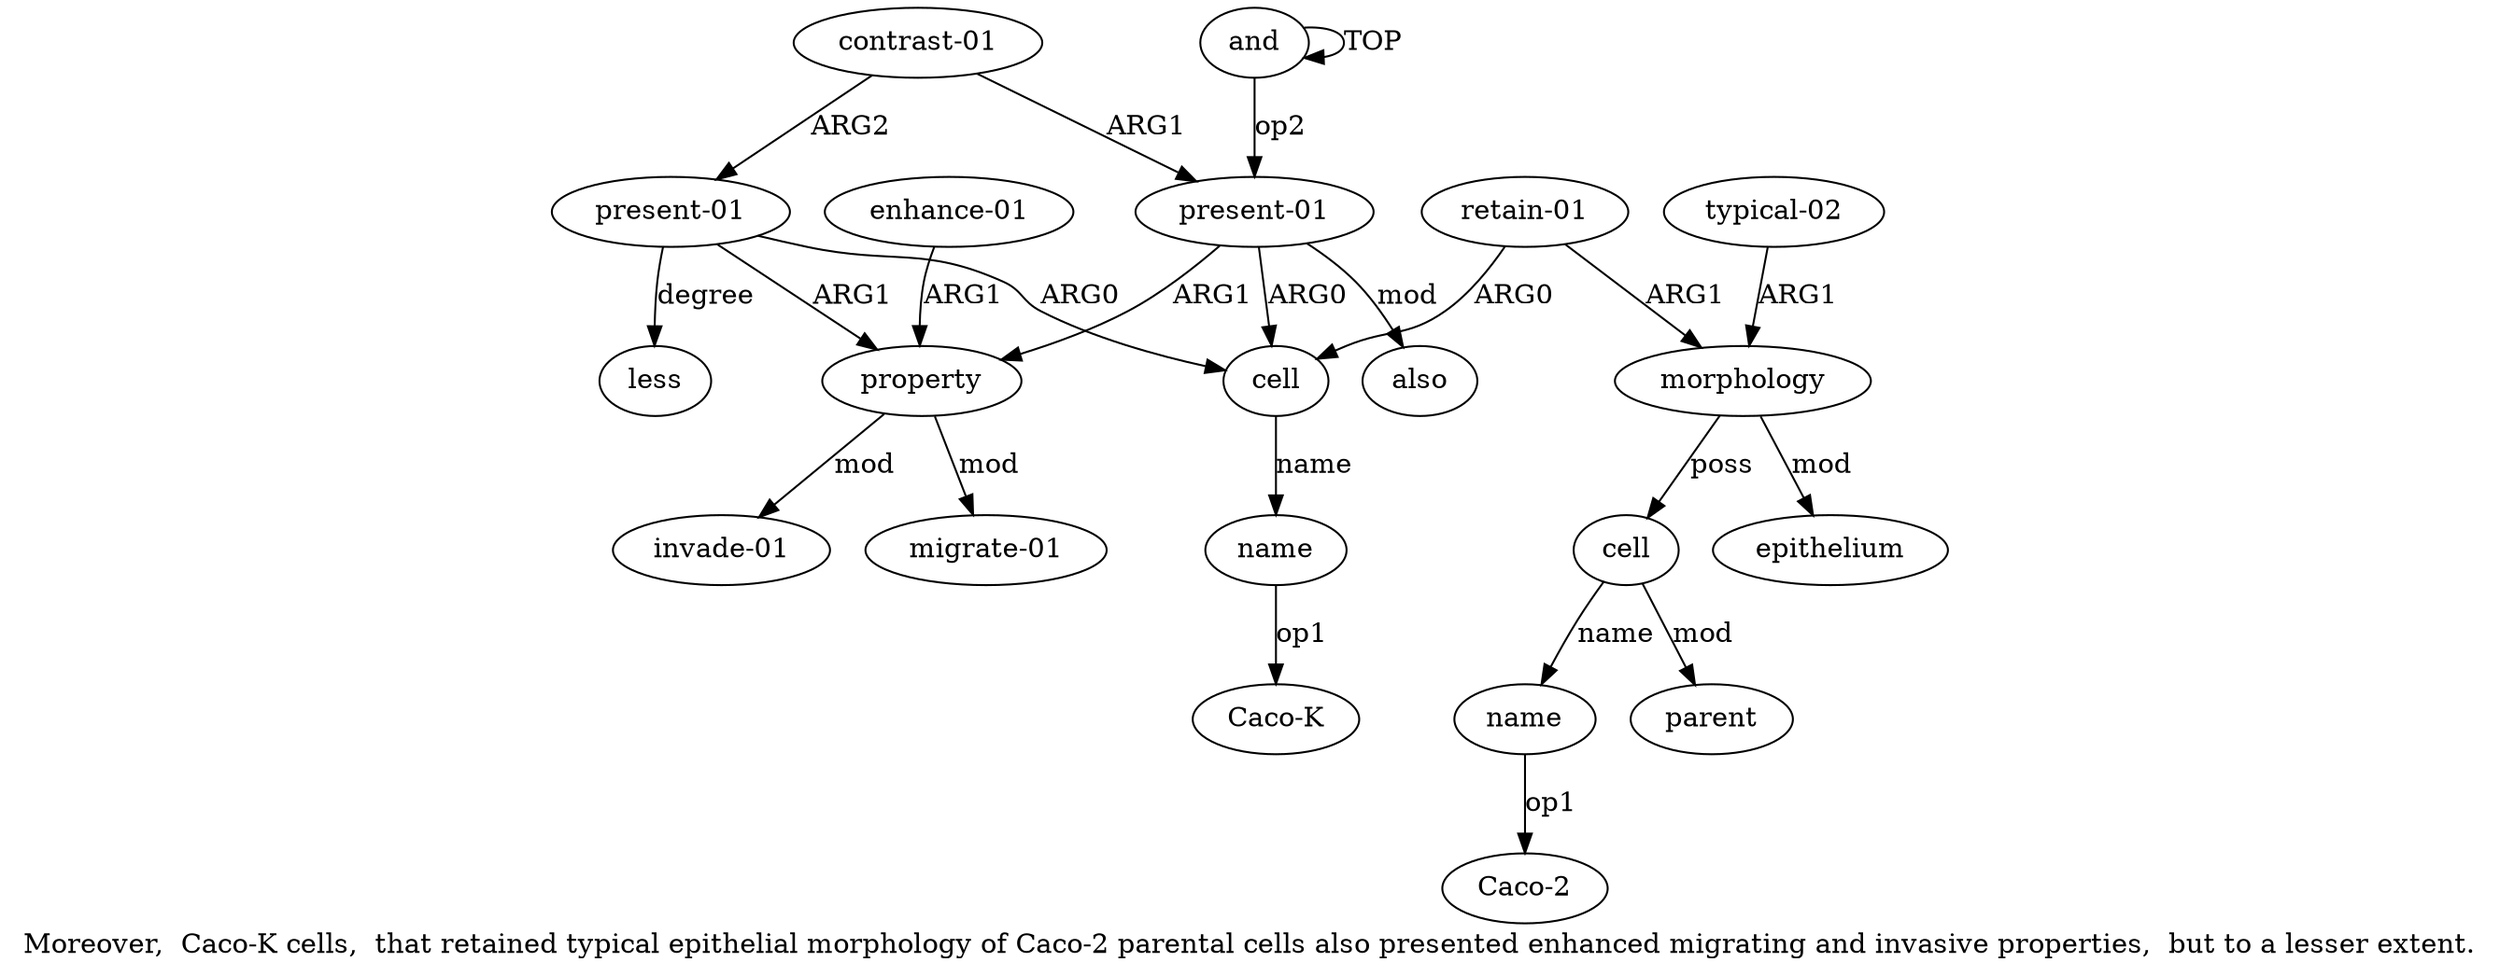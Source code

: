 digraph  {
	graph [label="Moreover,  Caco-K cells,  that retained typical epithelial morphology of Caco-2 parental cells also presented enhanced migrating \
and invasive properties,  but to a lesser extent."];
	node [label="\N"];
	a15	 [color=black,
		gold_ind=15,
		gold_label=also,
		label=also,
		test_ind=15,
		test_label=also];
	a14	 [color=black,
		gold_ind=14,
		gold_label="enhance-01",
		label="enhance-01",
		test_ind=14,
		test_label="enhance-01"];
	a11	 [color=black,
		gold_ind=11,
		gold_label=property,
		label=property,
		test_ind=11,
		test_label=property];
	a14 -> a11 [key=0,
	color=black,
	gold_label=ARG1,
	label=ARG1,
	test_label=ARG1];
a17 [color=black,
	gold_ind=17,
	gold_label="present-01",
	label="present-01",
	test_ind=17,
	test_label="present-01"];
a17 -> a11 [key=0,
color=black,
gold_label=ARG1,
label=ARG1,
test_label=ARG1];
a18 [color=black,
gold_ind=18,
gold_label=less,
label=less,
test_ind=18,
test_label=less];
a17 -> a18 [key=0,
color=black,
gold_label=degree,
label=degree,
test_label=degree];
a2 [color=black,
gold_ind=2,
gold_label=cell,
label=cell,
test_ind=2,
test_label=cell];
a17 -> a2 [key=0,
color=black,
gold_label=ARG0,
label=ARG0,
test_label=ARG0];
a16 [color=black,
gold_ind=16,
gold_label="contrast-01",
label="contrast-01",
test_ind=16,
test_label="contrast-01"];
a16 -> a17 [key=0,
color=black,
gold_label=ARG2,
label=ARG2,
test_label=ARG2];
a1 [color=black,
gold_ind=1,
gold_label="present-01",
label="present-01",
test_ind=1,
test_label="present-01"];
a16 -> a1 [key=0,
color=black,
gold_label=ARG1,
label=ARG1,
test_label=ARG1];
a13 [color=black,
gold_ind=13,
gold_label="migrate-01",
label="migrate-01",
test_ind=13,
test_label="migrate-01"];
a11 -> a13 [key=0,
color=black,
gold_label=mod,
label=mod,
test_label=mod];
a12 [color=black,
gold_ind=12,
gold_label="invade-01",
label="invade-01",
test_ind=12,
test_label="invade-01"];
a11 -> a12 [key=0,
color=black,
gold_label=mod,
label=mod,
test_label=mod];
a10 [color=black,
gold_ind=10,
gold_label=parent,
label=parent,
test_ind=10,
test_label=parent];
"a3 Caco-K" [color=black,
gold_ind=-1,
gold_label="Caco-K",
label="Caco-K",
test_ind=-1,
test_label="Caco-K"];
a1 -> a15 [key=0,
color=black,
gold_label=mod,
label=mod,
test_label=mod];
a1 -> a11 [key=0,
color=black,
gold_label=ARG1,
label=ARG1,
test_label=ARG1];
a1 -> a2 [key=0,
color=black,
gold_label=ARG0,
label=ARG0,
test_label=ARG0];
a0 [color=black,
gold_ind=0,
gold_label=and,
label=and,
test_ind=0,
test_label=and];
a0 -> a1 [key=0,
color=black,
gold_label=op2,
label=op2,
test_label=op2];
a0 -> a0 [key=0,
color=black,
gold_label=TOP,
label=TOP,
test_label=TOP];
a3 [color=black,
gold_ind=3,
gold_label=name,
label=name,
test_ind=3,
test_label=name];
a3 -> "a3 Caco-K" [key=0,
color=black,
gold_label=op1,
label=op1,
test_label=op1];
a2 -> a3 [key=0,
color=black,
gold_label=name,
label=name,
test_label=name];
a5 [color=black,
gold_ind=5,
gold_label=morphology,
label=morphology,
test_ind=5,
test_label=morphology];
a6 [color=black,
gold_ind=6,
gold_label=epithelium,
label=epithelium,
test_ind=6,
test_label=epithelium];
a5 -> a6 [key=0,
color=black,
gold_label=mod,
label=mod,
test_label=mod];
a8 [color=black,
gold_ind=8,
gold_label=cell,
label=cell,
test_ind=8,
test_label=cell];
a5 -> a8 [key=0,
color=black,
gold_label=poss,
label=poss,
test_label=poss];
a4 [color=black,
gold_ind=4,
gold_label="retain-01",
label="retain-01",
test_ind=4,
test_label="retain-01"];
a4 -> a2 [key=0,
color=black,
gold_label=ARG0,
label=ARG0,
test_label=ARG0];
a4 -> a5 [key=0,
color=black,
gold_label=ARG1,
label=ARG1,
test_label=ARG1];
a7 [color=black,
gold_ind=7,
gold_label="typical-02",
label="typical-02",
test_ind=7,
test_label="typical-02"];
a7 -> a5 [key=0,
color=black,
gold_label=ARG1,
label=ARG1,
test_label=ARG1];
a9 [color=black,
gold_ind=9,
gold_label=name,
label=name,
test_ind=9,
test_label=name];
"a9 Caco-2" [color=black,
gold_ind=-1,
gold_label="Caco-2",
label="Caco-2",
test_ind=-1,
test_label="Caco-2"];
a9 -> "a9 Caco-2" [key=0,
color=black,
gold_label=op1,
label=op1,
test_label=op1];
a8 -> a10 [key=0,
color=black,
gold_label=mod,
label=mod,
test_label=mod];
a8 -> a9 [key=0,
color=black,
gold_label=name,
label=name,
test_label=name];
}
